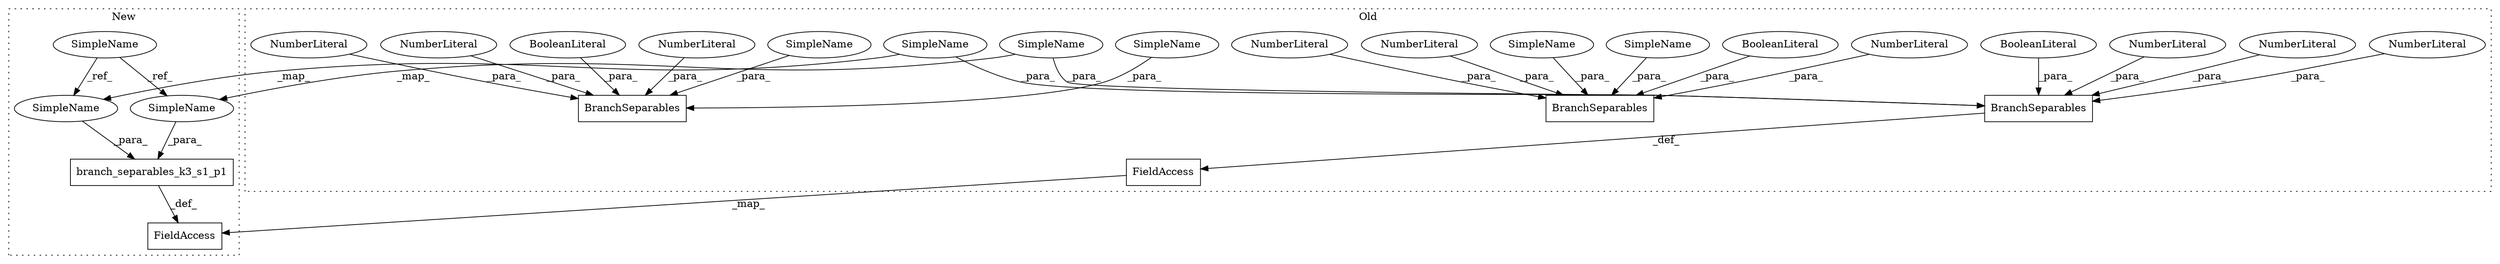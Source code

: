 digraph G {
subgraph cluster0 {
1 [label="BranchSeparables" a="32" s="22378,22455" l="17,1" shape="box"];
3 [label="NumberLiteral" a="34" s="22437" l="1" shape="ellipse"];
4 [label="NumberLiteral" a="34" s="22433" l="1" shape="ellipse"];
5 [label="NumberLiteral" a="34" s="22435" l="1" shape="ellipse"];
6 [label="BooleanLiteral" a="9" s="22450" l="5" shape="ellipse"];
7 [label="FieldAccess" a="22" s="22356" l="21" shape="box"];
10 [label="BranchSeparables" a="32" s="21820,21897" l="17,1" shape="box"];
11 [label="NumberLiteral" a="34" s="21879" l="1" shape="ellipse"];
12 [label="NumberLiteral" a="34" s="21875" l="1" shape="ellipse"];
13 [label="NumberLiteral" a="34" s="21877" l="1" shape="ellipse"];
14 [label="BranchSeparables" a="32" s="22221,22298" l="17,1" shape="box"];
15 [label="NumberLiteral" a="34" s="22278" l="1" shape="ellipse"];
16 [label="NumberLiteral" a="34" s="22280" l="1" shape="ellipse"];
17 [label="NumberLiteral" a="34" s="22276" l="1" shape="ellipse"];
18 [label="BooleanLiteral" a="9" s="22293" l="5" shape="ellipse"];
19 [label="BooleanLiteral" a="9" s="21892" l="5" shape="ellipse"];
22 [label="SimpleName" a="42" s="22414" l="18" shape="ellipse"];
23 [label="SimpleName" a="42" s="21837" l="18" shape="ellipse"];
24 [label="SimpleName" a="42" s="22395" l="18" shape="ellipse"];
25 [label="SimpleName" a="42" s="22257" l="18" shape="ellipse"];
26 [label="SimpleName" a="42" s="22238" l="18" shape="ellipse"];
27 [label="SimpleName" a="42" s="21856" l="18" shape="ellipse"];
label = "Old";
style="dotted";
}
subgraph cluster1 {
2 [label="branch_separables_k3_s1_p1" a="32" s="23789,23864" l="27,1" shape="box"];
8 [label="FieldAccess" a="22" s="23767" l="21" shape="box"];
9 [label="SimpleName" a="42" s="22637" l="18" shape="ellipse"];
20 [label="SimpleName" a="42" s="23816" l="18" shape="ellipse"];
21 [label="SimpleName" a="42" s="23835" l="18" shape="ellipse"];
label = "New";
style="dotted";
}
1 -> 7 [label="_def_"];
2 -> 8 [label="_def_"];
3 -> 1 [label="_para_"];
4 -> 1 [label="_para_"];
5 -> 1 [label="_para_"];
6 -> 1 [label="_para_"];
7 -> 8 [label="_map_"];
9 -> 20 [label="_ref_"];
9 -> 21 [label="_ref_"];
11 -> 10 [label="_para_"];
12 -> 10 [label="_para_"];
13 -> 10 [label="_para_"];
15 -> 14 [label="_para_"];
16 -> 14 [label="_para_"];
17 -> 14 [label="_para_"];
18 -> 14 [label="_para_"];
19 -> 10 [label="_para_"];
20 -> 2 [label="_para_"];
21 -> 2 [label="_para_"];
22 -> 1 [label="_para_"];
22 -> 20 [label="_map_"];
23 -> 10 [label="_para_"];
24 -> 21 [label="_map_"];
24 -> 1 [label="_para_"];
25 -> 14 [label="_para_"];
26 -> 14 [label="_para_"];
27 -> 10 [label="_para_"];
}